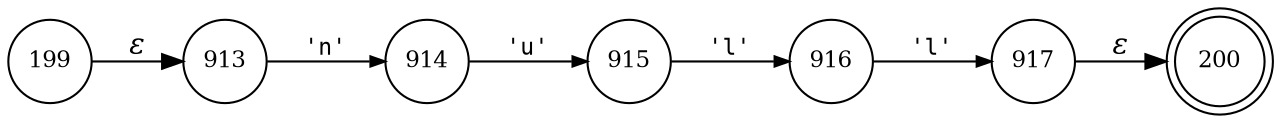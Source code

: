 digraph ATN {
rankdir=LR;
s200[fontsize=11, label="200", shape=doublecircle, fixedsize=true, width=.6];
s913[fontsize=11,label="913", shape=circle, fixedsize=true, width=.55, peripheries=1];
s914[fontsize=11,label="914", shape=circle, fixedsize=true, width=.55, peripheries=1];
s915[fontsize=11,label="915", shape=circle, fixedsize=true, width=.55, peripheries=1];
s916[fontsize=11,label="916", shape=circle, fixedsize=true, width=.55, peripheries=1];
s917[fontsize=11,label="917", shape=circle, fixedsize=true, width=.55, peripheries=1];
s199[fontsize=11,label="199", shape=circle, fixedsize=true, width=.55, peripheries=1];
s199 -> s913 [fontname="Times-Italic", label="&epsilon;"];
s913 -> s914 [fontsize=11, fontname="Courier", arrowsize=.7, label = "'n'", arrowhead = normal];
s914 -> s915 [fontsize=11, fontname="Courier", arrowsize=.7, label = "'u'", arrowhead = normal];
s915 -> s916 [fontsize=11, fontname="Courier", arrowsize=.7, label = "'l'", arrowhead = normal];
s916 -> s917 [fontsize=11, fontname="Courier", arrowsize=.7, label = "'l'", arrowhead = normal];
s917 -> s200 [fontname="Times-Italic", label="&epsilon;"];
}